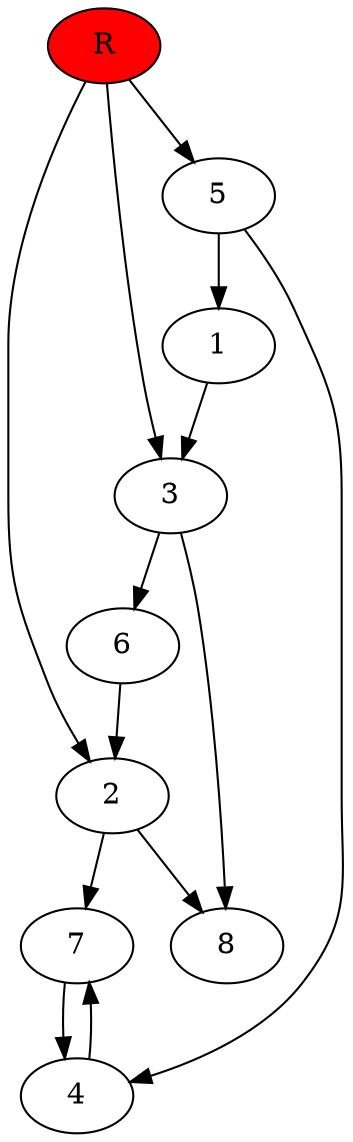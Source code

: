 digraph prb23107 {
	1
	2
	3
	4
	5
	6
	7
	8
	R [fillcolor="#ff0000" style=filled]
	1 -> 3
	2 -> 7
	2 -> 8
	3 -> 6
	3 -> 8
	4 -> 7
	5 -> 1
	5 -> 4
	6 -> 2
	7 -> 4
	R -> 2
	R -> 3
	R -> 5
}

